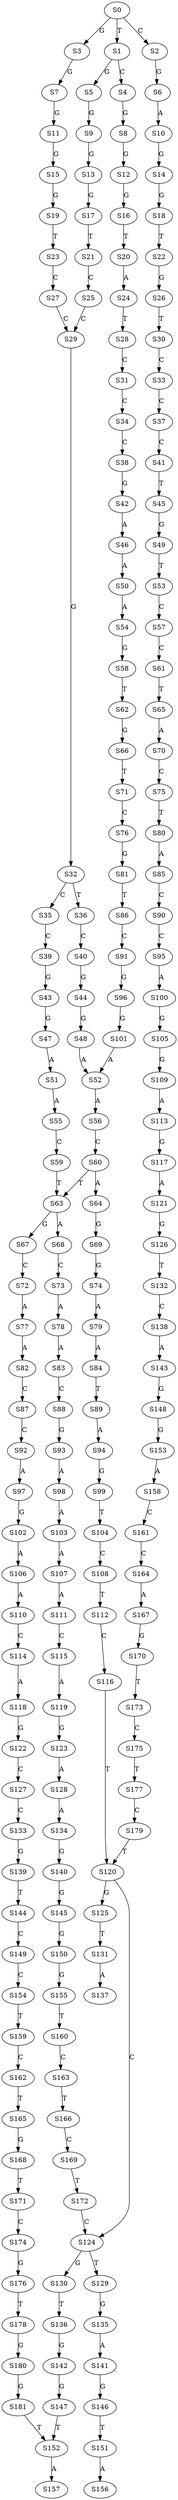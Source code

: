 strict digraph  {
	S0 -> S1 [ label = T ];
	S0 -> S2 [ label = C ];
	S0 -> S3 [ label = G ];
	S1 -> S4 [ label = C ];
	S1 -> S5 [ label = G ];
	S2 -> S6 [ label = G ];
	S3 -> S7 [ label = G ];
	S4 -> S8 [ label = G ];
	S5 -> S9 [ label = G ];
	S6 -> S10 [ label = A ];
	S7 -> S11 [ label = G ];
	S8 -> S12 [ label = G ];
	S9 -> S13 [ label = G ];
	S10 -> S14 [ label = G ];
	S11 -> S15 [ label = G ];
	S12 -> S16 [ label = G ];
	S13 -> S17 [ label = G ];
	S14 -> S18 [ label = G ];
	S15 -> S19 [ label = G ];
	S16 -> S20 [ label = T ];
	S17 -> S21 [ label = T ];
	S18 -> S22 [ label = T ];
	S19 -> S23 [ label = T ];
	S20 -> S24 [ label = A ];
	S21 -> S25 [ label = C ];
	S22 -> S26 [ label = G ];
	S23 -> S27 [ label = C ];
	S24 -> S28 [ label = T ];
	S25 -> S29 [ label = C ];
	S26 -> S30 [ label = T ];
	S27 -> S29 [ label = C ];
	S28 -> S31 [ label = C ];
	S29 -> S32 [ label = G ];
	S30 -> S33 [ label = C ];
	S31 -> S34 [ label = C ];
	S32 -> S35 [ label = C ];
	S32 -> S36 [ label = T ];
	S33 -> S37 [ label = C ];
	S34 -> S38 [ label = C ];
	S35 -> S39 [ label = C ];
	S36 -> S40 [ label = C ];
	S37 -> S41 [ label = C ];
	S38 -> S42 [ label = G ];
	S39 -> S43 [ label = G ];
	S40 -> S44 [ label = G ];
	S41 -> S45 [ label = T ];
	S42 -> S46 [ label = A ];
	S43 -> S47 [ label = G ];
	S44 -> S48 [ label = G ];
	S45 -> S49 [ label = G ];
	S46 -> S50 [ label = A ];
	S47 -> S51 [ label = A ];
	S48 -> S52 [ label = A ];
	S49 -> S53 [ label = T ];
	S50 -> S54 [ label = A ];
	S51 -> S55 [ label = A ];
	S52 -> S56 [ label = A ];
	S53 -> S57 [ label = C ];
	S54 -> S58 [ label = G ];
	S55 -> S59 [ label = C ];
	S56 -> S60 [ label = C ];
	S57 -> S61 [ label = C ];
	S58 -> S62 [ label = T ];
	S59 -> S63 [ label = T ];
	S60 -> S64 [ label = A ];
	S60 -> S63 [ label = T ];
	S61 -> S65 [ label = T ];
	S62 -> S66 [ label = G ];
	S63 -> S67 [ label = G ];
	S63 -> S68 [ label = A ];
	S64 -> S69 [ label = G ];
	S65 -> S70 [ label = A ];
	S66 -> S71 [ label = T ];
	S67 -> S72 [ label = C ];
	S68 -> S73 [ label = C ];
	S69 -> S74 [ label = G ];
	S70 -> S75 [ label = C ];
	S71 -> S76 [ label = C ];
	S72 -> S77 [ label = A ];
	S73 -> S78 [ label = A ];
	S74 -> S79 [ label = A ];
	S75 -> S80 [ label = T ];
	S76 -> S81 [ label = G ];
	S77 -> S82 [ label = A ];
	S78 -> S83 [ label = A ];
	S79 -> S84 [ label = A ];
	S80 -> S85 [ label = A ];
	S81 -> S86 [ label = T ];
	S82 -> S87 [ label = C ];
	S83 -> S88 [ label = C ];
	S84 -> S89 [ label = T ];
	S85 -> S90 [ label = C ];
	S86 -> S91 [ label = C ];
	S87 -> S92 [ label = C ];
	S88 -> S93 [ label = G ];
	S89 -> S94 [ label = A ];
	S90 -> S95 [ label = C ];
	S91 -> S96 [ label = G ];
	S92 -> S97 [ label = A ];
	S93 -> S98 [ label = A ];
	S94 -> S99 [ label = G ];
	S95 -> S100 [ label = A ];
	S96 -> S101 [ label = G ];
	S97 -> S102 [ label = G ];
	S98 -> S103 [ label = A ];
	S99 -> S104 [ label = T ];
	S100 -> S105 [ label = G ];
	S101 -> S52 [ label = A ];
	S102 -> S106 [ label = A ];
	S103 -> S107 [ label = A ];
	S104 -> S108 [ label = C ];
	S105 -> S109 [ label = G ];
	S106 -> S110 [ label = A ];
	S107 -> S111 [ label = A ];
	S108 -> S112 [ label = T ];
	S109 -> S113 [ label = A ];
	S110 -> S114 [ label = C ];
	S111 -> S115 [ label = C ];
	S112 -> S116 [ label = C ];
	S113 -> S117 [ label = G ];
	S114 -> S118 [ label = A ];
	S115 -> S119 [ label = A ];
	S116 -> S120 [ label = T ];
	S117 -> S121 [ label = A ];
	S118 -> S122 [ label = G ];
	S119 -> S123 [ label = G ];
	S120 -> S124 [ label = C ];
	S120 -> S125 [ label = G ];
	S121 -> S126 [ label = G ];
	S122 -> S127 [ label = C ];
	S123 -> S128 [ label = A ];
	S124 -> S129 [ label = T ];
	S124 -> S130 [ label = G ];
	S125 -> S131 [ label = T ];
	S126 -> S132 [ label = T ];
	S127 -> S133 [ label = C ];
	S128 -> S134 [ label = A ];
	S129 -> S135 [ label = G ];
	S130 -> S136 [ label = T ];
	S131 -> S137 [ label = A ];
	S132 -> S138 [ label = C ];
	S133 -> S139 [ label = G ];
	S134 -> S140 [ label = G ];
	S135 -> S141 [ label = A ];
	S136 -> S142 [ label = G ];
	S138 -> S143 [ label = A ];
	S139 -> S144 [ label = T ];
	S140 -> S145 [ label = G ];
	S141 -> S146 [ label = G ];
	S142 -> S147 [ label = G ];
	S143 -> S148 [ label = G ];
	S144 -> S149 [ label = C ];
	S145 -> S150 [ label = G ];
	S146 -> S151 [ label = T ];
	S147 -> S152 [ label = T ];
	S148 -> S153 [ label = G ];
	S149 -> S154 [ label = C ];
	S150 -> S155 [ label = G ];
	S151 -> S156 [ label = A ];
	S152 -> S157 [ label = A ];
	S153 -> S158 [ label = A ];
	S154 -> S159 [ label = T ];
	S155 -> S160 [ label = T ];
	S158 -> S161 [ label = C ];
	S159 -> S162 [ label = C ];
	S160 -> S163 [ label = C ];
	S161 -> S164 [ label = C ];
	S162 -> S165 [ label = T ];
	S163 -> S166 [ label = T ];
	S164 -> S167 [ label = A ];
	S165 -> S168 [ label = G ];
	S166 -> S169 [ label = C ];
	S167 -> S170 [ label = G ];
	S168 -> S171 [ label = T ];
	S169 -> S172 [ label = T ];
	S170 -> S173 [ label = T ];
	S171 -> S174 [ label = C ];
	S172 -> S124 [ label = C ];
	S173 -> S175 [ label = C ];
	S174 -> S176 [ label = G ];
	S175 -> S177 [ label = T ];
	S176 -> S178 [ label = T ];
	S177 -> S179 [ label = C ];
	S178 -> S180 [ label = G ];
	S179 -> S120 [ label = T ];
	S180 -> S181 [ label = G ];
	S181 -> S152 [ label = T ];
}
